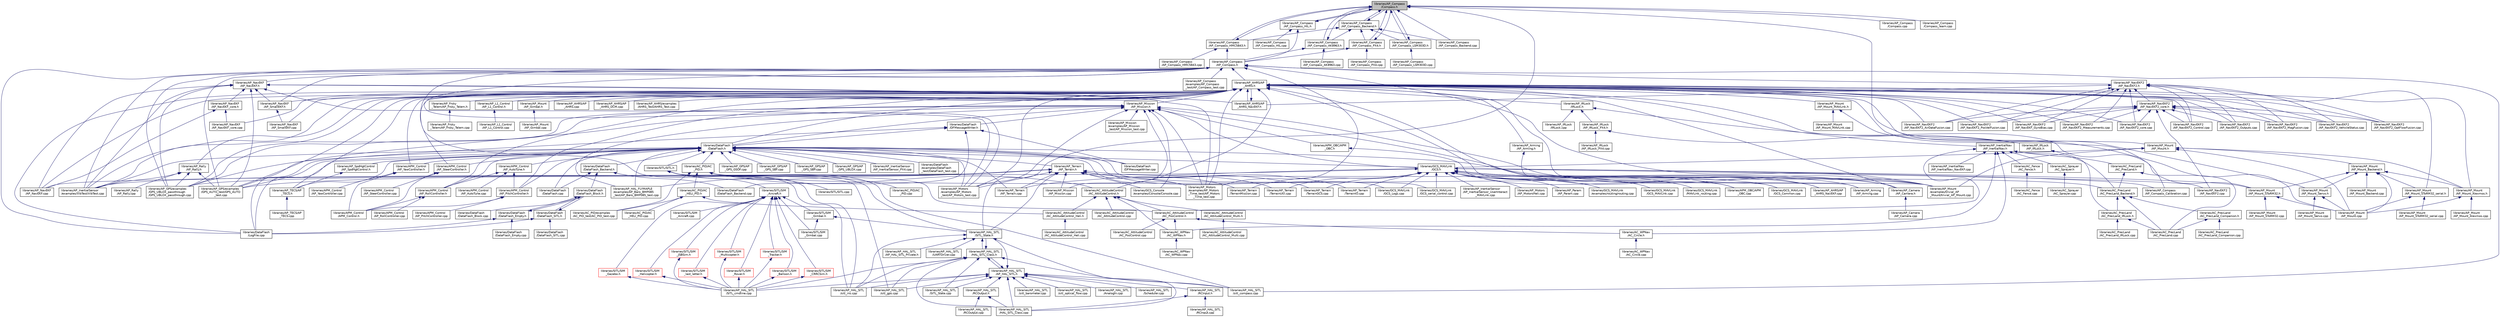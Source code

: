 digraph "libraries/AP_Compass/Compass.h"
{
 // INTERACTIVE_SVG=YES
  edge [fontname="Helvetica",fontsize="10",labelfontname="Helvetica",labelfontsize="10"];
  node [fontname="Helvetica",fontsize="10",shape=record];
  Node1 [label="libraries/AP_Compass\l/Compass.h",height=0.2,width=0.4,color="black", fillcolor="grey75", style="filled", fontcolor="black"];
  Node1 -> Node2 [dir="back",color="midnightblue",fontsize="10",style="solid",fontname="Helvetica"];
  Node2 [label="libraries/AP_Compass\l/AP_Compass_HMC5843.h",height=0.2,width=0.4,color="black", fillcolor="white", style="filled",URL="$AP__Compass__HMC5843_8h.html"];
  Node2 -> Node3 [dir="back",color="midnightblue",fontsize="10",style="solid",fontname="Helvetica"];
  Node3 [label="libraries/AP_Compass\l/AP_Compass.h",height=0.2,width=0.4,color="black", fillcolor="white", style="filled",URL="$AP__Compass_8h.html",tooltip="Catch-all header that defines all supported compass classes. "];
  Node3 -> Node4 [dir="back",color="midnightblue",fontsize="10",style="solid",fontname="Helvetica"];
  Node4 [label="libraries/AP_AHRS/AP\l_AHRS.h",height=0.2,width=0.4,color="black", fillcolor="white", style="filled",URL="$AP__AHRS_8h.html"];
  Node4 -> Node5 [dir="back",color="midnightblue",fontsize="10",style="solid",fontname="Helvetica"];
  Node5 [label="libraries/AC_AttitudeControl\l/AC_AttitudeControl.h",height=0.2,width=0.4,color="black", fillcolor="white", style="filled",URL="$AC__AttitudeControl_8h.html",tooltip="ArduCopter attitude control library. "];
  Node5 -> Node6 [dir="back",color="midnightblue",fontsize="10",style="solid",fontname="Helvetica"];
  Node6 [label="libraries/AC_AttitudeControl\l/AC_AttitudeControl.cpp",height=0.2,width=0.4,color="black", fillcolor="white", style="filled",URL="$AC__AttitudeControl_8cpp.html"];
  Node5 -> Node7 [dir="back",color="midnightblue",fontsize="10",style="solid",fontname="Helvetica"];
  Node7 [label="libraries/AC_AttitudeControl\l/AC_AttitudeControl_Heli.h",height=0.2,width=0.4,color="black", fillcolor="white", style="filled",URL="$AC__AttitudeControl__Heli_8h.html",tooltip="ArduCopter attitude control library for traditional helicopters. "];
  Node7 -> Node8 [dir="back",color="midnightblue",fontsize="10",style="solid",fontname="Helvetica"];
  Node8 [label="libraries/AC_AttitudeControl\l/AC_AttitudeControl_Heli.cpp",height=0.2,width=0.4,color="black", fillcolor="white", style="filled",URL="$AC__AttitudeControl__Heli_8cpp.html"];
  Node5 -> Node9 [dir="back",color="midnightblue",fontsize="10",style="solid",fontname="Helvetica"];
  Node9 [label="libraries/AC_AttitudeControl\l/AC_AttitudeControl_Multi.h",height=0.2,width=0.4,color="black", fillcolor="white", style="filled",URL="$AC__AttitudeControl__Multi_8h.html",tooltip="ArduCopter attitude control library. "];
  Node9 -> Node10 [dir="back",color="midnightblue",fontsize="10",style="solid",fontname="Helvetica"];
  Node10 [label="libraries/AC_AttitudeControl\l/AC_AttitudeControl_Multi.cpp",height=0.2,width=0.4,color="black", fillcolor="white", style="filled",URL="$AC__AttitudeControl__Multi_8cpp.html"];
  Node5 -> Node11 [dir="back",color="midnightblue",fontsize="10",style="solid",fontname="Helvetica"];
  Node11 [label="libraries/AC_AttitudeControl\l/AC_PosControl.h",height=0.2,width=0.4,color="black", fillcolor="white", style="filled",URL="$AC__PosControl_8h.html"];
  Node11 -> Node12 [dir="back",color="midnightblue",fontsize="10",style="solid",fontname="Helvetica"];
  Node12 [label="libraries/AC_AttitudeControl\l/AC_PosControl.cpp",height=0.2,width=0.4,color="black", fillcolor="white", style="filled",URL="$AC__PosControl_8cpp.html"];
  Node11 -> Node13 [dir="back",color="midnightblue",fontsize="10",style="solid",fontname="Helvetica"];
  Node13 [label="libraries/AC_WPNav\l/AC_Circle.h",height=0.2,width=0.4,color="black", fillcolor="white", style="filled",URL="$AC__Circle_8h.html"];
  Node13 -> Node14 [dir="back",color="midnightblue",fontsize="10",style="solid",fontname="Helvetica"];
  Node14 [label="libraries/AC_WPNav\l/AC_Circle.cpp",height=0.2,width=0.4,color="black", fillcolor="white", style="filled",URL="$AC__Circle_8cpp.html"];
  Node11 -> Node15 [dir="back",color="midnightblue",fontsize="10",style="solid",fontname="Helvetica"];
  Node15 [label="libraries/AC_WPNav\l/AC_WPNav.h",height=0.2,width=0.4,color="black", fillcolor="white", style="filled",URL="$AC__WPNav_8h.html"];
  Node15 -> Node16 [dir="back",color="midnightblue",fontsize="10",style="solid",fontname="Helvetica"];
  Node16 [label="libraries/AC_WPNav\l/AC_WPNav.cpp",height=0.2,width=0.4,color="black", fillcolor="white", style="filled",URL="$AC__WPNav_8cpp.html"];
  Node5 -> Node15 [dir="back",color="midnightblue",fontsize="10",style="solid",fontname="Helvetica"];
  Node4 -> Node17 [dir="back",color="midnightblue",fontsize="10",style="solid",fontname="Helvetica"];
  Node17 [label="libraries/AP_AHRS/AP\l_AHRS.cpp",height=0.2,width=0.4,color="black", fillcolor="white", style="filled",URL="$AP__AHRS_8cpp.html"];
  Node4 -> Node18 [dir="back",color="midnightblue",fontsize="10",style="solid",fontname="Helvetica"];
  Node18 [label="libraries/AP_AHRS/AP\l_AHRS_NavEKF.h",height=0.2,width=0.4,color="black", fillcolor="white", style="filled",URL="$AP__AHRS__NavEKF_8h.html"];
  Node18 -> Node4 [dir="back",color="midnightblue",fontsize="10",style="solid",fontname="Helvetica"];
  Node4 -> Node19 [dir="back",color="midnightblue",fontsize="10",style="solid",fontname="Helvetica"];
  Node19 [label="libraries/AP_AHRS/AP\l_AHRS_DCM.cpp",height=0.2,width=0.4,color="black", fillcolor="white", style="filled",URL="$AP__AHRS__DCM_8cpp.html"];
  Node4 -> Node20 [dir="back",color="midnightblue",fontsize="10",style="solid",fontname="Helvetica"];
  Node20 [label="libraries/AP_AHRS/AP\l_AHRS_NavEKF.cpp",height=0.2,width=0.4,color="black", fillcolor="white", style="filled",URL="$AP__AHRS__NavEKF_8cpp.html"];
  Node4 -> Node21 [dir="back",color="midnightblue",fontsize="10",style="solid",fontname="Helvetica"];
  Node21 [label="libraries/AP_AHRS/examples\l/AHRS_Test/AHRS_Test.cpp",height=0.2,width=0.4,color="black", fillcolor="white", style="filled",URL="$AHRS__Test_8cpp.html"];
  Node4 -> Node22 [dir="back",color="midnightblue",fontsize="10",style="solid",fontname="Helvetica"];
  Node22 [label="libraries/AP_Arming\l/AP_Arming.h",height=0.2,width=0.4,color="black", fillcolor="white", style="filled",URL="$AP__Arming_8h.html"];
  Node22 -> Node23 [dir="back",color="midnightblue",fontsize="10",style="solid",fontname="Helvetica"];
  Node23 [label="libraries/AP_Arming\l/AP_Arming.cpp",height=0.2,width=0.4,color="black", fillcolor="white", style="filled",URL="$AP__Arming_8cpp.html"];
  Node4 -> Node24 [dir="back",color="midnightblue",fontsize="10",style="solid",fontname="Helvetica"];
  Node24 [label="libraries/AP_Camera\l/AP_Camera.h",height=0.2,width=0.4,color="black", fillcolor="white", style="filled",URL="$AP__Camera_8h.html",tooltip="Photo or video camera manager, with EEPROM-backed storage of constants. "];
  Node24 -> Node25 [dir="back",color="midnightblue",fontsize="10",style="solid",fontname="Helvetica"];
  Node25 [label="libraries/AP_Camera\l/AP_Camera.cpp",height=0.2,width=0.4,color="black", fillcolor="white", style="filled",URL="$AP__Camera_8cpp.html"];
  Node4 -> Node26 [dir="back",color="midnightblue",fontsize="10",style="solid",fontname="Helvetica"];
  Node26 [label="libraries/AP_Frsky\l_Telem/AP_Frsky_Telem.h",height=0.2,width=0.4,color="black", fillcolor="white", style="filled",URL="$AP__Frsky__Telem_8h.html"];
  Node26 -> Node27 [dir="back",color="midnightblue",fontsize="10",style="solid",fontname="Helvetica"];
  Node27 [label="libraries/AP_Frsky\l_Telem/AP_Frsky_Telem.cpp",height=0.2,width=0.4,color="black", fillcolor="white", style="filled",URL="$AP__Frsky__Telem_8cpp.html"];
  Node4 -> Node28 [dir="back",color="midnightblue",fontsize="10",style="solid",fontname="Helvetica"];
  Node28 [label="libraries/AP_GPS/examples\l/GPS_AUTO_test/GPS_AUTO\l_test.cpp",height=0.2,width=0.4,color="black", fillcolor="white", style="filled",URL="$GPS__AUTO__test_8cpp.html"];
  Node4 -> Node29 [dir="back",color="midnightblue",fontsize="10",style="solid",fontname="Helvetica"];
  Node29 [label="libraries/AP_GPS/examples\l/GPS_UBLOX_passthrough\l/GPS_UBLOX_passthrough.cpp",height=0.2,width=0.4,color="black", fillcolor="white", style="filled",URL="$GPS__UBLOX__passthrough_8cpp.html"];
  Node4 -> Node30 [dir="back",color="midnightblue",fontsize="10",style="solid",fontname="Helvetica"];
  Node30 [label="libraries/AP_InertialNav\l/AP_InertialNav.h",height=0.2,width=0.4,color="black", fillcolor="white", style="filled",URL="$AP__InertialNav_8h.html"];
  Node30 -> Node11 [dir="back",color="midnightblue",fontsize="10",style="solid",fontname="Helvetica"];
  Node30 -> Node31 [dir="back",color="midnightblue",fontsize="10",style="solid",fontname="Helvetica"];
  Node31 [label="libraries/AC_Fence\l/AC_Fence.h",height=0.2,width=0.4,color="black", fillcolor="white", style="filled",URL="$AC__Fence_8h.html"];
  Node31 -> Node32 [dir="back",color="midnightblue",fontsize="10",style="solid",fontname="Helvetica"];
  Node32 [label="libraries/AC_Fence\l/AC_Fence.cpp",height=0.2,width=0.4,color="black", fillcolor="white", style="filled",URL="$AC__Fence_8cpp.html"];
  Node30 -> Node33 [dir="back",color="midnightblue",fontsize="10",style="solid",fontname="Helvetica"];
  Node33 [label="libraries/AC_PrecLand\l/AC_PrecLand.h",height=0.2,width=0.4,color="black", fillcolor="white", style="filled",URL="$AC__PrecLand_8h.html"];
  Node33 -> Node34 [dir="back",color="midnightblue",fontsize="10",style="solid",fontname="Helvetica"];
  Node34 [label="libraries/AC_PrecLand\l/AC_PrecLand.cpp",height=0.2,width=0.4,color="black", fillcolor="white", style="filled",URL="$AC__PrecLand_8cpp.html"];
  Node33 -> Node35 [dir="back",color="midnightblue",fontsize="10",style="solid",fontname="Helvetica"];
  Node35 [label="libraries/AC_PrecLand\l/AC_PrecLand_Backend.h",height=0.2,width=0.4,color="black", fillcolor="white", style="filled",URL="$AC__PrecLand__Backend_8h.html"];
  Node35 -> Node34 [dir="back",color="midnightblue",fontsize="10",style="solid",fontname="Helvetica"];
  Node35 -> Node36 [dir="back",color="midnightblue",fontsize="10",style="solid",fontname="Helvetica"];
  Node36 [label="libraries/AC_PrecLand\l/AC_PrecLand_Companion.h",height=0.2,width=0.4,color="black", fillcolor="white", style="filled",URL="$AC__PrecLand__Companion_8h.html"];
  Node36 -> Node34 [dir="back",color="midnightblue",fontsize="10",style="solid",fontname="Helvetica"];
  Node36 -> Node37 [dir="back",color="midnightblue",fontsize="10",style="solid",fontname="Helvetica"];
  Node37 [label="libraries/AC_PrecLand\l/AC_PrecLand_Companion.cpp",height=0.2,width=0.4,color="black", fillcolor="white", style="filled",URL="$AC__PrecLand__Companion_8cpp.html"];
  Node35 -> Node38 [dir="back",color="midnightblue",fontsize="10",style="solid",fontname="Helvetica"];
  Node38 [label="libraries/AC_PrecLand\l/AC_PrecLand_IRLock.h",height=0.2,width=0.4,color="black", fillcolor="white", style="filled",URL="$AC__PrecLand__IRLock_8h.html"];
  Node38 -> Node34 [dir="back",color="midnightblue",fontsize="10",style="solid",fontname="Helvetica"];
  Node38 -> Node39 [dir="back",color="midnightblue",fontsize="10",style="solid",fontname="Helvetica"];
  Node39 [label="libraries/AC_PrecLand\l/AC_PrecLand_IRLock.cpp",height=0.2,width=0.4,color="black", fillcolor="white", style="filled",URL="$AC__PrecLand__IRLock_8cpp.html"];
  Node30 -> Node35 [dir="back",color="midnightblue",fontsize="10",style="solid",fontname="Helvetica"];
  Node30 -> Node40 [dir="back",color="midnightblue",fontsize="10",style="solid",fontname="Helvetica"];
  Node40 [label="libraries/AC_Sprayer\l/AC_Sprayer.h",height=0.2,width=0.4,color="black", fillcolor="white", style="filled",URL="$AC__Sprayer_8h.html",tooltip="Crop sprayer library. "];
  Node40 -> Node41 [dir="back",color="midnightblue",fontsize="10",style="solid",fontname="Helvetica"];
  Node41 [label="libraries/AC_Sprayer\l/AC_Sprayer.cpp",height=0.2,width=0.4,color="black", fillcolor="white", style="filled",URL="$AC__Sprayer_8cpp.html"];
  Node30 -> Node13 [dir="back",color="midnightblue",fontsize="10",style="solid",fontname="Helvetica"];
  Node30 -> Node15 [dir="back",color="midnightblue",fontsize="10",style="solid",fontname="Helvetica"];
  Node30 -> Node42 [dir="back",color="midnightblue",fontsize="10",style="solid",fontname="Helvetica"];
  Node42 [label="libraries/AP_InertialNav\l/AP_InertialNav_NavEKF.cpp",height=0.2,width=0.4,color="black", fillcolor="white", style="filled",URL="$AP__InertialNav__NavEKF_8cpp.html"];
  Node4 -> Node43 [dir="back",color="midnightblue",fontsize="10",style="solid",fontname="Helvetica"];
  Node43 [label="libraries/AP_InertialSensor\l/examples/VibTest/VibTest.cpp",height=0.2,width=0.4,color="black", fillcolor="white", style="filled",URL="$VibTest_8cpp.html"];
  Node4 -> Node44 [dir="back",color="midnightblue",fontsize="10",style="solid",fontname="Helvetica"];
  Node44 [label="libraries/AP_IRLock\l/IRLock.h",height=0.2,width=0.4,color="black", fillcolor="white", style="filled",URL="$IRLock_8h.html"];
  Node44 -> Node45 [dir="back",color="midnightblue",fontsize="10",style="solid",fontname="Helvetica"];
  Node45 [label="libraries/AP_IRLock\l/AP_IRLock.h",height=0.2,width=0.4,color="black", fillcolor="white", style="filled",URL="$AP__IRLock_8h.html"];
  Node45 -> Node38 [dir="back",color="midnightblue",fontsize="10",style="solid",fontname="Helvetica"];
  Node44 -> Node46 [dir="back",color="midnightblue",fontsize="10",style="solid",fontname="Helvetica"];
  Node46 [label="libraries/AP_IRLock\l/AP_IRLock_PX4.h",height=0.2,width=0.4,color="black", fillcolor="white", style="filled",URL="$AP__IRLock__PX4_8h.html"];
  Node46 -> Node45 [dir="back",color="midnightblue",fontsize="10",style="solid",fontname="Helvetica"];
  Node46 -> Node47 [dir="back",color="midnightblue",fontsize="10",style="solid",fontname="Helvetica"];
  Node47 [label="libraries/AP_IRLock\l/AP_IRLock_PX4.cpp",height=0.2,width=0.4,color="black", fillcolor="white", style="filled",URL="$AP__IRLock__PX4_8cpp.html"];
  Node44 -> Node48 [dir="back",color="midnightblue",fontsize="10",style="solid",fontname="Helvetica"];
  Node48 [label="libraries/AP_IRLock\l/IRLock.cpp",height=0.2,width=0.4,color="black", fillcolor="white", style="filled",URL="$IRLock_8cpp.html"];
  Node4 -> Node49 [dir="back",color="midnightblue",fontsize="10",style="solid",fontname="Helvetica"];
  Node49 [label="libraries/AP_L1_Control\l/AP_L1_Control.h",height=0.2,width=0.4,color="black", fillcolor="white", style="filled",URL="$AP__L1__Control_8h.html",tooltip="L1 Control algorithm. This is a instance of an AP_Navigation class. "];
  Node49 -> Node50 [dir="back",color="midnightblue",fontsize="10",style="solid",fontname="Helvetica"];
  Node50 [label="libraries/AP_L1_Control\l/AP_L1_Control.cpp",height=0.2,width=0.4,color="black", fillcolor="white", style="filled",URL="$AP__L1__Control_8cpp.html"];
  Node4 -> Node51 [dir="back",color="midnightblue",fontsize="10",style="solid",fontname="Helvetica"];
  Node51 [label="libraries/AP_Mission\l/AP_Mission.h",height=0.2,width=0.4,color="black", fillcolor="white", style="filled",URL="$AP__Mission_8h.html",tooltip="Handles the MAVLINK command mission stack. Reads and writes mission to storage. "];
  Node51 -> Node24 [dir="back",color="midnightblue",fontsize="10",style="solid",fontname="Helvetica"];
  Node51 -> Node28 [dir="back",color="midnightblue",fontsize="10",style="solid",fontname="Helvetica"];
  Node51 -> Node29 [dir="back",color="midnightblue",fontsize="10",style="solid",fontname="Helvetica"];
  Node51 -> Node52 [dir="back",color="midnightblue",fontsize="10",style="solid",fontname="Helvetica"];
  Node52 [label="libraries/AP_HAL_FLYMAPLE\l/examples/AP_Baro_BMP085\l_test/AP_Baro_BMP085_test.cpp",height=0.2,width=0.4,color="black", fillcolor="white", style="filled",URL="$AP__Baro__BMP085__test_8cpp.html"];
  Node51 -> Node43 [dir="back",color="midnightblue",fontsize="10",style="solid",fontname="Helvetica"];
  Node51 -> Node53 [dir="back",color="midnightblue",fontsize="10",style="solid",fontname="Helvetica"];
  Node53 [label="libraries/AP_Mission\l/AP_Mission.cpp",height=0.2,width=0.4,color="black", fillcolor="white", style="filled",URL="$AP__Mission_8cpp.html",tooltip="Handles the MAVLINK command mission stack. Reads and writes mission to storage. "];
  Node51 -> Node54 [dir="back",color="midnightblue",fontsize="10",style="solid",fontname="Helvetica"];
  Node54 [label="libraries/AP_Mission\l/examples/AP_Mission\l_test/AP_Mission_test.cpp",height=0.2,width=0.4,color="black", fillcolor="white", style="filled",URL="$AP__Mission__test_8cpp.html"];
  Node51 -> Node55 [dir="back",color="midnightblue",fontsize="10",style="solid",fontname="Helvetica"];
  Node55 [label="libraries/AP_Motors\l/examples/AP_Motors\l_test/AP_Motors_test.cpp",height=0.2,width=0.4,color="black", fillcolor="white", style="filled",URL="$AP__Motors__test_8cpp.html"];
  Node51 -> Node56 [dir="back",color="midnightblue",fontsize="10",style="solid",fontname="Helvetica"];
  Node56 [label="libraries/AP_Motors\l/examples/AP_Motors\l_Time_test/AP_Motors\l_Time_test.cpp",height=0.2,width=0.4,color="black", fillcolor="white", style="filled",URL="$AP__Motors__Time__test_8cpp.html"];
  Node51 -> Node57 [dir="back",color="midnightblue",fontsize="10",style="solid",fontname="Helvetica"];
  Node57 [label="libraries/AP_Mount\l/examples/trivial_AP\l_Mount/trivial_AP_Mount.cpp",height=0.2,width=0.4,color="black", fillcolor="white", style="filled",URL="$trivial__AP__Mount_8cpp.html"];
  Node51 -> Node58 [dir="back",color="midnightblue",fontsize="10",style="solid",fontname="Helvetica"];
  Node58 [label="libraries/APM_OBC/APM\l_OBC.h",height=0.2,width=0.4,color="black", fillcolor="white", style="filled",URL="$APM__OBC_8h.html"];
  Node58 -> Node59 [dir="back",color="midnightblue",fontsize="10",style="solid",fontname="Helvetica"];
  Node59 [label="libraries/APM_OBC/APM\l_OBC.cpp",height=0.2,width=0.4,color="black", fillcolor="white", style="filled",URL="$APM__OBC_8cpp.html"];
  Node51 -> Node60 [dir="back",color="midnightblue",fontsize="10",style="solid",fontname="Helvetica"];
  Node60 [label="libraries/DataFlash\l/DataFlash.h",height=0.2,width=0.4,color="black", fillcolor="white", style="filled",URL="$DataFlash_8h.html"];
  Node60 -> Node61 [dir="back",color="midnightblue",fontsize="10",style="solid",fontname="Helvetica"];
  Node61 [label="libraries/AC_PID/AC\l_PID.h",height=0.2,width=0.4,color="black", fillcolor="white", style="filled",URL="$AC__PID_8h.html",tooltip="Generic PID algorithm, with EEPROM-backed storage of constants. "];
  Node61 -> Node5 [dir="back",color="midnightblue",fontsize="10",style="solid",fontname="Helvetica"];
  Node61 -> Node11 [dir="back",color="midnightblue",fontsize="10",style="solid",fontname="Helvetica"];
  Node61 -> Node62 [dir="back",color="midnightblue",fontsize="10",style="solid",fontname="Helvetica"];
  Node62 [label="libraries/AC_PID/AC\l_HELI_PID.h",height=0.2,width=0.4,color="black", fillcolor="white", style="filled",URL="$AC__HELI__PID_8h.html",tooltip="Helicopter Specific Rate PID algorithm, with EEPROM-backed storage of constants. "];
  Node62 -> Node7 [dir="back",color="midnightblue",fontsize="10",style="solid",fontname="Helvetica"];
  Node62 -> Node63 [dir="back",color="midnightblue",fontsize="10",style="solid",fontname="Helvetica"];
  Node63 [label="libraries/AC_PID/AC\l_HELI_PID.cpp",height=0.2,width=0.4,color="black", fillcolor="white", style="filled",URL="$AC__HELI__PID_8cpp.html",tooltip="Generic PID algorithm. "];
  Node62 -> Node64 [dir="back",color="midnightblue",fontsize="10",style="solid",fontname="Helvetica"];
  Node64 [label="libraries/AC_PID/examples\l/AC_PID_test/AC_PID_test.cpp",height=0.2,width=0.4,color="black", fillcolor="white", style="filled",URL="$AC__PID__test_8cpp.html"];
  Node61 -> Node65 [dir="back",color="midnightblue",fontsize="10",style="solid",fontname="Helvetica"];
  Node65 [label="libraries/AC_PID/AC\l_PID.cpp",height=0.2,width=0.4,color="black", fillcolor="white", style="filled",URL="$AC__PID_8cpp.html",tooltip="Generic PID algorithm. "];
  Node61 -> Node64 [dir="back",color="midnightblue",fontsize="10",style="solid",fontname="Helvetica"];
  Node61 -> Node35 [dir="back",color="midnightblue",fontsize="10",style="solid",fontname="Helvetica"];
  Node60 -> Node66 [dir="back",color="midnightblue",fontsize="10",style="solid",fontname="Helvetica"];
  Node66 [label="libraries/AP_GPS/AP\l_GPS_GSOF.cpp",height=0.2,width=0.4,color="black", fillcolor="white", style="filled",URL="$AP__GPS__GSOF_8cpp.html"];
  Node60 -> Node67 [dir="back",color="midnightblue",fontsize="10",style="solid",fontname="Helvetica"];
  Node67 [label="libraries/AP_GPS/AP\l_GPS_SBF.cpp",height=0.2,width=0.4,color="black", fillcolor="white", style="filled",URL="$AP__GPS__SBF_8cpp.html"];
  Node60 -> Node68 [dir="back",color="midnightblue",fontsize="10",style="solid",fontname="Helvetica"];
  Node68 [label="libraries/AP_GPS/AP\l_GPS_SBP.cpp",height=0.2,width=0.4,color="black", fillcolor="white", style="filled",URL="$AP__GPS__SBP_8cpp.html"];
  Node60 -> Node69 [dir="back",color="midnightblue",fontsize="10",style="solid",fontname="Helvetica"];
  Node69 [label="libraries/AP_GPS/AP\l_GPS_UBLOX.cpp",height=0.2,width=0.4,color="black", fillcolor="white", style="filled",URL="$AP__GPS__UBLOX_8cpp.html"];
  Node60 -> Node28 [dir="back",color="midnightblue",fontsize="10",style="solid",fontname="Helvetica"];
  Node60 -> Node29 [dir="back",color="midnightblue",fontsize="10",style="solid",fontname="Helvetica"];
  Node60 -> Node52 [dir="back",color="midnightblue",fontsize="10",style="solid",fontname="Helvetica"];
  Node60 -> Node70 [dir="back",color="midnightblue",fontsize="10",style="solid",fontname="Helvetica"];
  Node70 [label="libraries/AP_InertialSensor\l/AP_InertialSensor_PX4.cpp",height=0.2,width=0.4,color="black", fillcolor="white", style="filled",URL="$AP__InertialSensor__PX4_8cpp.html"];
  Node60 -> Node43 [dir="back",color="midnightblue",fontsize="10",style="solid",fontname="Helvetica"];
  Node60 -> Node55 [dir="back",color="midnightblue",fontsize="10",style="solid",fontname="Helvetica"];
  Node60 -> Node56 [dir="back",color="midnightblue",fontsize="10",style="solid",fontname="Helvetica"];
  Node60 -> Node57 [dir="back",color="midnightblue",fontsize="10",style="solid",fontname="Helvetica"];
  Node60 -> Node71 [dir="back",color="midnightblue",fontsize="10",style="solid",fontname="Helvetica"];
  Node71 [label="libraries/AP_SpdHgtControl\l/AP_SpdHgtControl.h",height=0.2,width=0.4,color="black", fillcolor="white", style="filled",URL="$AP__SpdHgtControl_8h.html",tooltip="generic speed & height controller interface "];
  Node71 -> Node72 [dir="back",color="midnightblue",fontsize="10",style="solid",fontname="Helvetica"];
  Node72 [label="libraries/AP_TECS/AP\l_TECS.h",height=0.2,width=0.4,color="black", fillcolor="white", style="filled",URL="$AP__TECS_8h.html",tooltip="Combined Total Energy Speed & Height Control. This is a instance of an AP_SpdHgtControl class..."];
  Node72 -> Node73 [dir="back",color="midnightblue",fontsize="10",style="solid",fontname="Helvetica"];
  Node73 [label="libraries/AP_TECS/AP\l_TECS.cpp",height=0.2,width=0.4,color="black", fillcolor="white", style="filled",URL="$AP__TECS_8cpp.html"];
  Node60 -> Node72 [dir="back",color="midnightblue",fontsize="10",style="solid",fontname="Helvetica"];
  Node60 -> Node74 [dir="back",color="midnightblue",fontsize="10",style="solid",fontname="Helvetica"];
  Node74 [label="libraries/AP_Terrain\l/AP_Terrain.cpp",height=0.2,width=0.4,color="black", fillcolor="white", style="filled",URL="$AP__Terrain_8cpp.html"];
  Node60 -> Node75 [dir="back",color="midnightblue",fontsize="10",style="solid",fontname="Helvetica"];
  Node75 [label="libraries/AP_Terrain\l/AP_Terrain.h",height=0.2,width=0.4,color="black", fillcolor="white", style="filled",URL="$AP__Terrain_8h.html"];
  Node75 -> Node28 [dir="back",color="midnightblue",fontsize="10",style="solid",fontname="Helvetica"];
  Node75 -> Node29 [dir="back",color="midnightblue",fontsize="10",style="solid",fontname="Helvetica"];
  Node75 -> Node52 [dir="back",color="midnightblue",fontsize="10",style="solid",fontname="Helvetica"];
  Node75 -> Node76 [dir="back",color="midnightblue",fontsize="10",style="solid",fontname="Helvetica"];
  Node76 [label="libraries/AP_HAL_SITL\l/SITL_State.h",height=0.2,width=0.4,color="black", fillcolor="white", style="filled",URL="$SITL__State_8h.html"];
  Node76 -> Node77 [dir="back",color="midnightblue",fontsize="10",style="solid",fontname="Helvetica"];
  Node77 [label="libraries/AP_HAL_SITL\l/HAL_SITL_Class.h",height=0.2,width=0.4,color="black", fillcolor="white", style="filled",URL="$HAL__SITL__Class_8h.html"];
  Node77 -> Node78 [dir="back",color="midnightblue",fontsize="10",style="solid",fontname="Helvetica"];
  Node78 [label="libraries/AP_HAL_SITL\l/AP_HAL_SITL.h",height=0.2,width=0.4,color="black", fillcolor="white", style="filled",URL="$AP__HAL__SITL_8h.html"];
  Node78 -> Node79 [dir="back",color="midnightblue",fontsize="10",style="solid",fontname="Helvetica"];
  Node79 [label="libraries/AP_HAL_SITL\l/AnalogIn.cpp",height=0.2,width=0.4,color="black", fillcolor="white", style="filled",URL="$SITL_2AnalogIn_8cpp.html"];
  Node78 -> Node77 [dir="back",color="midnightblue",fontsize="10",style="solid",fontname="Helvetica"];
  Node78 -> Node76 [dir="back",color="midnightblue",fontsize="10",style="solid",fontname="Helvetica"];
  Node78 -> Node80 [dir="back",color="midnightblue",fontsize="10",style="solid",fontname="Helvetica"];
  Node80 [label="libraries/AP_HAL_SITL\l/HAL_SITL_Class.cpp",height=0.2,width=0.4,color="black", fillcolor="white", style="filled",URL="$HAL__SITL__Class_8cpp.html"];
  Node78 -> Node81 [dir="back",color="midnightblue",fontsize="10",style="solid",fontname="Helvetica"];
  Node81 [label="libraries/AP_HAL_SITL\l/RCInput.h",height=0.2,width=0.4,color="black", fillcolor="white", style="filled",URL="$SITL_2RCInput_8h.html"];
  Node81 -> Node80 [dir="back",color="midnightblue",fontsize="10",style="solid",fontname="Helvetica"];
  Node81 -> Node82 [dir="back",color="midnightblue",fontsize="10",style="solid",fontname="Helvetica"];
  Node82 [label="libraries/AP_HAL_SITL\l/RCInput.cpp",height=0.2,width=0.4,color="black", fillcolor="white", style="filled",URL="$SITL_2RCInput_8cpp.html"];
  Node78 -> Node83 [dir="back",color="midnightblue",fontsize="10",style="solid",fontname="Helvetica"];
  Node83 [label="libraries/AP_HAL_SITL\l/RCOutput.h",height=0.2,width=0.4,color="black", fillcolor="white", style="filled",URL="$SITL_2RCOutput_8h.html"];
  Node83 -> Node80 [dir="back",color="midnightblue",fontsize="10",style="solid",fontname="Helvetica"];
  Node83 -> Node84 [dir="back",color="midnightblue",fontsize="10",style="solid",fontname="Helvetica"];
  Node84 [label="libraries/AP_HAL_SITL\l/RCOutput.cpp",height=0.2,width=0.4,color="black", fillcolor="white", style="filled",URL="$SITL_2RCOutput_8cpp.html"];
  Node78 -> Node85 [dir="back",color="midnightblue",fontsize="10",style="solid",fontname="Helvetica"];
  Node85 [label="libraries/AP_HAL_SITL\l/Scheduler.cpp",height=0.2,width=0.4,color="black", fillcolor="white", style="filled",URL="$AP__HAL__SITL_2Scheduler_8cpp.html"];
  Node78 -> Node86 [dir="back",color="midnightblue",fontsize="10",style="solid",fontname="Helvetica"];
  Node86 [label="libraries/AP_HAL_SITL\l/sitl_barometer.cpp",height=0.2,width=0.4,color="black", fillcolor="white", style="filled",URL="$sitl__barometer_8cpp.html"];
  Node78 -> Node87 [dir="back",color="midnightblue",fontsize="10",style="solid",fontname="Helvetica"];
  Node87 [label="libraries/AP_HAL_SITL\l/SITL_cmdline.cpp",height=0.2,width=0.4,color="black", fillcolor="white", style="filled",URL="$SITL__cmdline_8cpp.html"];
  Node78 -> Node88 [dir="back",color="midnightblue",fontsize="10",style="solid",fontname="Helvetica"];
  Node88 [label="libraries/AP_HAL_SITL\l/sitl_compass.cpp",height=0.2,width=0.4,color="black", fillcolor="white", style="filled",URL="$sitl__compass_8cpp.html"];
  Node78 -> Node89 [dir="back",color="midnightblue",fontsize="10",style="solid",fontname="Helvetica"];
  Node89 [label="libraries/AP_HAL_SITL\l/sitl_gps.cpp",height=0.2,width=0.4,color="black", fillcolor="white", style="filled",URL="$sitl__gps_8cpp.html"];
  Node78 -> Node90 [dir="back",color="midnightblue",fontsize="10",style="solid",fontname="Helvetica"];
  Node90 [label="libraries/AP_HAL_SITL\l/sitl_ins.cpp",height=0.2,width=0.4,color="black", fillcolor="white", style="filled",URL="$sitl__ins_8cpp.html"];
  Node78 -> Node91 [dir="back",color="midnightblue",fontsize="10",style="solid",fontname="Helvetica"];
  Node91 [label="libraries/AP_HAL_SITL\l/sitl_optical_flow.cpp",height=0.2,width=0.4,color="black", fillcolor="white", style="filled",URL="$sitl__optical__flow_8cpp.html"];
  Node78 -> Node92 [dir="back",color="midnightblue",fontsize="10",style="solid",fontname="Helvetica"];
  Node92 [label="libraries/AP_HAL_SITL\l/SITL_State.cpp",height=0.2,width=0.4,color="black", fillcolor="white", style="filled",URL="$SITL__State_8cpp.html"];
  Node77 -> Node76 [dir="back",color="midnightblue",fontsize="10",style="solid",fontname="Helvetica"];
  Node77 -> Node80 [dir="back",color="midnightblue",fontsize="10",style="solid",fontname="Helvetica"];
  Node77 -> Node87 [dir="back",color="midnightblue",fontsize="10",style="solid",fontname="Helvetica"];
  Node77 -> Node88 [dir="back",color="midnightblue",fontsize="10",style="solid",fontname="Helvetica"];
  Node77 -> Node89 [dir="back",color="midnightblue",fontsize="10",style="solid",fontname="Helvetica"];
  Node77 -> Node90 [dir="back",color="midnightblue",fontsize="10",style="solid",fontname="Helvetica"];
  Node77 -> Node92 [dir="back",color="midnightblue",fontsize="10",style="solid",fontname="Helvetica"];
  Node76 -> Node93 [dir="back",color="midnightblue",fontsize="10",style="solid",fontname="Helvetica"];
  Node93 [label="libraries/AP_HAL_SITL\l/AP_HAL_SITL_Private.h",height=0.2,width=0.4,color="black", fillcolor="white", style="filled",URL="$AP__HAL__SITL__Private_8h.html"];
  Node76 -> Node80 [dir="back",color="midnightblue",fontsize="10",style="solid",fontname="Helvetica"];
  Node76 -> Node90 [dir="back",color="midnightblue",fontsize="10",style="solid",fontname="Helvetica"];
  Node76 -> Node94 [dir="back",color="midnightblue",fontsize="10",style="solid",fontname="Helvetica"];
  Node94 [label="libraries/AP_HAL_SITL\l/UARTDriver.cpp",height=0.2,width=0.4,color="black", fillcolor="white", style="filled",URL="$SITL_2UARTDriver_8cpp.html"];
  Node75 -> Node43 [dir="back",color="midnightblue",fontsize="10",style="solid",fontname="Helvetica"];
  Node75 -> Node53 [dir="back",color="midnightblue",fontsize="10",style="solid",fontname="Helvetica"];
  Node75 -> Node55 [dir="back",color="midnightblue",fontsize="10",style="solid",fontname="Helvetica"];
  Node75 -> Node56 [dir="back",color="midnightblue",fontsize="10",style="solid",fontname="Helvetica"];
  Node75 -> Node57 [dir="back",color="midnightblue",fontsize="10",style="solid",fontname="Helvetica"];
  Node75 -> Node74 [dir="back",color="midnightblue",fontsize="10",style="solid",fontname="Helvetica"];
  Node75 -> Node95 [dir="back",color="midnightblue",fontsize="10",style="solid",fontname="Helvetica"];
  Node95 [label="libraries/AP_Terrain\l/TerrainGCS.cpp",height=0.2,width=0.4,color="black", fillcolor="white", style="filled",URL="$TerrainGCS_8cpp.html"];
  Node75 -> Node96 [dir="back",color="midnightblue",fontsize="10",style="solid",fontname="Helvetica"];
  Node96 [label="libraries/AP_Terrain\l/TerrainIO.cpp",height=0.2,width=0.4,color="black", fillcolor="white", style="filled",URL="$TerrainIO_8cpp.html"];
  Node75 -> Node97 [dir="back",color="midnightblue",fontsize="10",style="solid",fontname="Helvetica"];
  Node97 [label="libraries/AP_Terrain\l/TerrainMission.cpp",height=0.2,width=0.4,color="black", fillcolor="white", style="filled",URL="$TerrainMission_8cpp.html"];
  Node75 -> Node98 [dir="back",color="midnightblue",fontsize="10",style="solid",fontname="Helvetica"];
  Node98 [label="libraries/AP_Terrain\l/TerrainUtil.cpp",height=0.2,width=0.4,color="black", fillcolor="white", style="filled",URL="$TerrainUtil_8cpp.html"];
  Node75 -> Node99 [dir="back",color="midnightblue",fontsize="10",style="solid",fontname="Helvetica"];
  Node99 [label="libraries/GCS_Console\l/examples/Console/Console.cpp",height=0.2,width=0.4,color="black", fillcolor="white", style="filled",URL="$GCS__Console_2examples_2Console_2Console_8cpp.html"];
  Node60 -> Node100 [dir="back",color="midnightblue",fontsize="10",style="solid",fontname="Helvetica"];
  Node100 [label="libraries/APM_Control\l/AP_AutoTune.h",height=0.2,width=0.4,color="black", fillcolor="white", style="filled",URL="$AP__AutoTune_8h.html"];
  Node100 -> Node101 [dir="back",color="midnightblue",fontsize="10",style="solid",fontname="Helvetica"];
  Node101 [label="libraries/APM_Control\l/AP_AutoTune.cpp",height=0.2,width=0.4,color="black", fillcolor="white", style="filled",URL="$AP__AutoTune_8cpp.html"];
  Node100 -> Node102 [dir="back",color="midnightblue",fontsize="10",style="solid",fontname="Helvetica"];
  Node102 [label="libraries/APM_Control\l/AP_PitchController.h",height=0.2,width=0.4,color="black", fillcolor="white", style="filled",URL="$AP__PitchController_8h.html"];
  Node102 -> Node103 [dir="back",color="midnightblue",fontsize="10",style="solid",fontname="Helvetica"];
  Node103 [label="libraries/APM_Control\l/AP_PitchController.cpp",height=0.2,width=0.4,color="black", fillcolor="white", style="filled",URL="$AP__PitchController_8cpp.html"];
  Node102 -> Node104 [dir="back",color="midnightblue",fontsize="10",style="solid",fontname="Helvetica"];
  Node104 [label="libraries/APM_Control\l/APM_Control.h",height=0.2,width=0.4,color="black", fillcolor="white", style="filled",URL="$APM__Control_8h.html"];
  Node100 -> Node105 [dir="back",color="midnightblue",fontsize="10",style="solid",fontname="Helvetica"];
  Node105 [label="libraries/APM_Control\l/AP_RollController.h",height=0.2,width=0.4,color="black", fillcolor="white", style="filled",URL="$AP__RollController_8h.html"];
  Node105 -> Node106 [dir="back",color="midnightblue",fontsize="10",style="solid",fontname="Helvetica"];
  Node106 [label="libraries/APM_Control\l/AP_RollController.cpp",height=0.2,width=0.4,color="black", fillcolor="white", style="filled",URL="$AP__RollController_8cpp.html"];
  Node105 -> Node104 [dir="back",color="midnightblue",fontsize="10",style="solid",fontname="Helvetica"];
  Node60 -> Node102 [dir="back",color="midnightblue",fontsize="10",style="solid",fontname="Helvetica"];
  Node60 -> Node105 [dir="back",color="midnightblue",fontsize="10",style="solid",fontname="Helvetica"];
  Node60 -> Node107 [dir="back",color="midnightblue",fontsize="10",style="solid",fontname="Helvetica"];
  Node107 [label="libraries/APM_Control\l/AP_SteerController.h",height=0.2,width=0.4,color="black", fillcolor="white", style="filled",URL="$AP__SteerController_8h.html"];
  Node107 -> Node108 [dir="back",color="midnightblue",fontsize="10",style="solid",fontname="Helvetica"];
  Node108 [label="libraries/APM_Control\l/AP_SteerController.cpp",height=0.2,width=0.4,color="black", fillcolor="white", style="filled",URL="$AP__SteerController_8cpp.html"];
  Node107 -> Node104 [dir="back",color="midnightblue",fontsize="10",style="solid",fontname="Helvetica"];
  Node60 -> Node109 [dir="back",color="midnightblue",fontsize="10",style="solid",fontname="Helvetica"];
  Node109 [label="libraries/APM_Control\l/AP_YawController.h",height=0.2,width=0.4,color="black", fillcolor="white", style="filled",URL="$AP__YawController_8h.html"];
  Node109 -> Node110 [dir="back",color="midnightblue",fontsize="10",style="solid",fontname="Helvetica"];
  Node110 [label="libraries/APM_Control\l/AP_YawController.cpp",height=0.2,width=0.4,color="black", fillcolor="white", style="filled",URL="$AP__YawController_8cpp.html"];
  Node109 -> Node104 [dir="back",color="midnightblue",fontsize="10",style="solid",fontname="Helvetica"];
  Node60 -> Node111 [dir="back",color="midnightblue",fontsize="10",style="solid",fontname="Helvetica"];
  Node111 [label="libraries/DataFlash\l/DataFlash.cpp",height=0.2,width=0.4,color="black", fillcolor="white", style="filled",URL="$DataFlash_8cpp.html"];
  Node60 -> Node112 [dir="back",color="midnightblue",fontsize="10",style="solid",fontname="Helvetica"];
  Node112 [label="libraries/DataFlash\l/DataFlash_Backend.h",height=0.2,width=0.4,color="black", fillcolor="white", style="filled",URL="$DataFlash__Backend_8h.html"];
  Node112 -> Node111 [dir="back",color="midnightblue",fontsize="10",style="solid",fontname="Helvetica"];
  Node112 -> Node113 [dir="back",color="midnightblue",fontsize="10",style="solid",fontname="Helvetica"];
  Node113 [label="libraries/DataFlash\l/DataFlash_Backend.cpp",height=0.2,width=0.4,color="black", fillcolor="white", style="filled",URL="$DataFlash__Backend_8cpp.html"];
  Node112 -> Node114 [dir="back",color="midnightblue",fontsize="10",style="solid",fontname="Helvetica"];
  Node114 [label="libraries/DataFlash\l/DataFlash_Block.h",height=0.2,width=0.4,color="black", fillcolor="white", style="filled",URL="$DataFlash__Block_8h.html"];
  Node114 -> Node115 [dir="back",color="midnightblue",fontsize="10",style="solid",fontname="Helvetica"];
  Node115 [label="libraries/DataFlash\l/DataFlash_Block.cpp",height=0.2,width=0.4,color="black", fillcolor="white", style="filled",URL="$DataFlash__Block_8cpp.html"];
  Node114 -> Node116 [dir="back",color="midnightblue",fontsize="10",style="solid",fontname="Helvetica"];
  Node116 [label="libraries/DataFlash\l/DataFlash_SITL.h",height=0.2,width=0.4,color="black", fillcolor="white", style="filled",URL="$DataFlash__SITL_8h.html"];
  Node116 -> Node114 [dir="back",color="midnightblue",fontsize="10",style="solid",fontname="Helvetica"];
  Node116 -> Node117 [dir="back",color="midnightblue",fontsize="10",style="solid",fontname="Helvetica"];
  Node117 [label="libraries/DataFlash\l/DataFlash_SITL.cpp",height=0.2,width=0.4,color="black", fillcolor="white", style="filled",URL="$DataFlash__SITL_8cpp.html"];
  Node116 -> Node118 [dir="back",color="midnightblue",fontsize="10",style="solid",fontname="Helvetica"];
  Node118 [label="libraries/DataFlash\l/LogFile.cpp",height=0.2,width=0.4,color="black", fillcolor="white", style="filled",URL="$LogFile_8cpp.html"];
  Node114 -> Node119 [dir="back",color="midnightblue",fontsize="10",style="solid",fontname="Helvetica"];
  Node119 [label="libraries/DataFlash\l/DataFlash_Empty.h",height=0.2,width=0.4,color="black", fillcolor="white", style="filled",URL="$DataFlash__Empty_8h.html"];
  Node119 -> Node114 [dir="back",color="midnightblue",fontsize="10",style="solid",fontname="Helvetica"];
  Node119 -> Node120 [dir="back",color="midnightblue",fontsize="10",style="solid",fontname="Helvetica"];
  Node120 [label="libraries/DataFlash\l/DataFlash_Empty.cpp",height=0.2,width=0.4,color="black", fillcolor="white", style="filled",URL="$DataFlash__Empty_8cpp.html"];
  Node119 -> Node118 [dir="back",color="midnightblue",fontsize="10",style="solid",fontname="Helvetica"];
  Node60 -> Node121 [dir="back",color="midnightblue",fontsize="10",style="solid",fontname="Helvetica"];
  Node121 [label="libraries/DataFlash\l/DFMessageWriter.cpp",height=0.2,width=0.4,color="black", fillcolor="white", style="filled",URL="$DFMessageWriter_8cpp.html"];
  Node60 -> Node122 [dir="back",color="midnightblue",fontsize="10",style="solid",fontname="Helvetica"];
  Node122 [label="libraries/DataFlash\l/examples/DataFlash\l_test/DataFlash_test.cpp",height=0.2,width=0.4,color="black", fillcolor="white", style="filled",URL="$DataFlash__test_8cpp.html"];
  Node60 -> Node118 [dir="back",color="midnightblue",fontsize="10",style="solid",fontname="Helvetica"];
  Node60 -> Node123 [dir="back",color="midnightblue",fontsize="10",style="solid",fontname="Helvetica"];
  Node123 [label="libraries/GCS_MAVLink\l/GCS.h",height=0.2,width=0.4,color="black", fillcolor="white", style="filled",URL="$GCS_8h.html",tooltip="Interface definition for the various Ground Control System. "];
  Node123 -> Node20 [dir="back",color="midnightblue",fontsize="10",style="solid",fontname="Helvetica"];
  Node123 -> Node23 [dir="back",color="midnightblue",fontsize="10",style="solid",fontname="Helvetica"];
  Node123 -> Node24 [dir="back",color="midnightblue",fontsize="10",style="solid",fontname="Helvetica"];
  Node123 -> Node124 [dir="back",color="midnightblue",fontsize="10",style="solid",fontname="Helvetica"];
  Node124 [label="libraries/AP_Compass\l/AP_Compass_Calibration.cpp",height=0.2,width=0.4,color="black", fillcolor="white", style="filled",URL="$AP__Compass__Calibration_8cpp.html"];
  Node123 -> Node125 [dir="back",color="midnightblue",fontsize="10",style="solid",fontname="Helvetica"];
  Node125 [label="libraries/AP_InertialSensor\l/AP_InertialSensor_UserInteract\l_MAVLink.cpp",height=0.2,width=0.4,color="black", fillcolor="white", style="filled",URL="$AP__InertialSensor__UserInteract__MAVLink_8cpp.html"];
  Node123 -> Node126 [dir="back",color="midnightblue",fontsize="10",style="solid",fontname="Helvetica"];
  Node126 [label="libraries/AP_Motors\l/AP_MotorsHeli.cpp",height=0.2,width=0.4,color="black", fillcolor="white", style="filled",URL="$AP__MotorsHeli_8cpp.html"];
  Node123 -> Node127 [dir="back",color="midnightblue",fontsize="10",style="solid",fontname="Helvetica"];
  Node127 [label="libraries/AP_Mount\l/AP_Mount_SToRM32.h",height=0.2,width=0.4,color="black", fillcolor="white", style="filled",URL="$AP__Mount__SToRM32_8h.html"];
  Node127 -> Node128 [dir="back",color="midnightblue",fontsize="10",style="solid",fontname="Helvetica"];
  Node128 [label="libraries/AP_Mount\l/AP_Mount.cpp",height=0.2,width=0.4,color="black", fillcolor="white", style="filled",URL="$AP__Mount_8cpp.html"];
  Node127 -> Node129 [dir="back",color="midnightblue",fontsize="10",style="solid",fontname="Helvetica"];
  Node129 [label="libraries/AP_Mount\l/AP_Mount_SToRM32.cpp",height=0.2,width=0.4,color="black", fillcolor="white", style="filled",URL="$AP__Mount__SToRM32_8cpp.html"];
  Node123 -> Node130 [dir="back",color="midnightblue",fontsize="10",style="solid",fontname="Helvetica"];
  Node130 [label="libraries/AP_NavEKF\l/AP_NavEKF.cpp",height=0.2,width=0.4,color="black", fillcolor="white", style="filled",URL="$AP__NavEKF_8cpp.html"];
  Node123 -> Node131 [dir="back",color="midnightblue",fontsize="10",style="solid",fontname="Helvetica"];
  Node131 [label="libraries/AP_NavEKF2\l/AP_NavEKF2.cpp",height=0.2,width=0.4,color="black", fillcolor="white", style="filled",URL="$AP__NavEKF2_8cpp.html"];
  Node123 -> Node132 [dir="back",color="midnightblue",fontsize="10",style="solid",fontname="Helvetica"];
  Node132 [label="libraries/AP_Param\l/AP_Param.cpp",height=0.2,width=0.4,color="black", fillcolor="white", style="filled",URL="$AP__Param_8cpp.html",tooltip="The AP variable store. "];
  Node123 -> Node74 [dir="back",color="midnightblue",fontsize="10",style="solid",fontname="Helvetica"];
  Node123 -> Node95 [dir="back",color="midnightblue",fontsize="10",style="solid",fontname="Helvetica"];
  Node123 -> Node96 [dir="back",color="midnightblue",fontsize="10",style="solid",fontname="Helvetica"];
  Node123 -> Node97 [dir="back",color="midnightblue",fontsize="10",style="solid",fontname="Helvetica"];
  Node123 -> Node98 [dir="back",color="midnightblue",fontsize="10",style="solid",fontname="Helvetica"];
  Node123 -> Node59 [dir="back",color="midnightblue",fontsize="10",style="solid",fontname="Helvetica"];
  Node123 -> Node133 [dir="back",color="midnightblue",fontsize="10",style="solid",fontname="Helvetica"];
  Node133 [label="libraries/GCS_MAVLink\l/examples/routing/routing.cpp",height=0.2,width=0.4,color="black", fillcolor="white", style="filled",URL="$routing_8cpp.html"];
  Node123 -> Node134 [dir="back",color="midnightblue",fontsize="10",style="solid",fontname="Helvetica"];
  Node134 [label="libraries/GCS_MAVLink\l/GCS_Common.cpp",height=0.2,width=0.4,color="black", fillcolor="white", style="filled",URL="$GCS__Common_8cpp.html"];
  Node123 -> Node135 [dir="back",color="midnightblue",fontsize="10",style="solid",fontname="Helvetica"];
  Node135 [label="libraries/GCS_MAVLink\l/GCS_Logs.cpp",height=0.2,width=0.4,color="black", fillcolor="white", style="filled",URL="$GCS__Logs_8cpp.html"];
  Node123 -> Node136 [dir="back",color="midnightblue",fontsize="10",style="solid",fontname="Helvetica"];
  Node136 [label="libraries/GCS_MAVLink\l/GCS_MAVLink.cpp",height=0.2,width=0.4,color="black", fillcolor="white", style="filled",URL="$GCS__MAVLink_8cpp.html"];
  Node123 -> Node137 [dir="back",color="midnightblue",fontsize="10",style="solid",fontname="Helvetica"];
  Node137 [label="libraries/GCS_MAVLink\l/GCS_serial_control.cpp",height=0.2,width=0.4,color="black", fillcolor="white", style="filled",URL="$GCS__serial__control_8cpp.html"];
  Node123 -> Node138 [dir="back",color="midnightblue",fontsize="10",style="solid",fontname="Helvetica"];
  Node138 [label="libraries/GCS_MAVLink\l/MAVLink_routing.cpp",height=0.2,width=0.4,color="black", fillcolor="white", style="filled",URL="$MAVLink__routing_8cpp.html"];
  Node60 -> Node135 [dir="back",color="midnightblue",fontsize="10",style="solid",fontname="Helvetica"];
  Node60 -> Node137 [dir="back",color="midnightblue",fontsize="10",style="solid",fontname="Helvetica"];
  Node60 -> Node139 [dir="back",color="midnightblue",fontsize="10",style="solid",fontname="Helvetica"];
  Node139 [label="libraries/SITL/SITL.h",height=0.2,width=0.4,color="black", fillcolor="white", style="filled",URL="$SITL_8h.html"];
  Node139 -> Node76 [dir="back",color="midnightblue",fontsize="10",style="solid",fontname="Helvetica"];
  Node139 -> Node88 [dir="back",color="midnightblue",fontsize="10",style="solid",fontname="Helvetica"];
  Node139 -> Node89 [dir="back",color="midnightblue",fontsize="10",style="solid",fontname="Helvetica"];
  Node139 -> Node90 [dir="back",color="midnightblue",fontsize="10",style="solid",fontname="Helvetica"];
  Node139 -> Node140 [dir="back",color="midnightblue",fontsize="10",style="solid",fontname="Helvetica"];
  Node140 [label="libraries/SITL/SIM\l_Aircraft.h",height=0.2,width=0.4,color="black", fillcolor="white", style="filled",URL="$SIM__Aircraft_8h.html"];
  Node140 -> Node141 [dir="back",color="midnightblue",fontsize="10",style="solid",fontname="Helvetica"];
  Node141 [label="libraries/SITL/SIM\l_Aircraft.cpp",height=0.2,width=0.4,color="black", fillcolor="white", style="filled",URL="$SIM__Aircraft_8cpp.html"];
  Node140 -> Node142 [dir="back",color="midnightblue",fontsize="10",style="solid",fontname="Helvetica"];
  Node142 [label="libraries/SITL/SIM\l_Balloon.h",height=0.2,width=0.4,color="red", fillcolor="white", style="filled",URL="$SIM__Balloon_8h.html"];
  Node142 -> Node87 [dir="back",color="midnightblue",fontsize="10",style="solid",fontname="Helvetica"];
  Node140 -> Node143 [dir="back",color="midnightblue",fontsize="10",style="solid",fontname="Helvetica"];
  Node143 [label="libraries/SITL/SIM\l_CRRCSim.h",height=0.2,width=0.4,color="red", fillcolor="white", style="filled",URL="$SIM__CRRCSim_8h.html"];
  Node143 -> Node87 [dir="back",color="midnightblue",fontsize="10",style="solid",fontname="Helvetica"];
  Node140 -> Node144 [dir="back",color="midnightblue",fontsize="10",style="solid",fontname="Helvetica"];
  Node144 [label="libraries/SITL/SIM\l_Gazebo.h",height=0.2,width=0.4,color="red", fillcolor="white", style="filled",URL="$SIM__Gazebo_8h.html"];
  Node144 -> Node87 [dir="back",color="midnightblue",fontsize="10",style="solid",fontname="Helvetica"];
  Node140 -> Node145 [dir="back",color="midnightblue",fontsize="10",style="solid",fontname="Helvetica"];
  Node145 [label="libraries/SITL/SIM\l_Gimbal.h",height=0.2,width=0.4,color="black", fillcolor="white", style="filled",URL="$SIM__Gimbal_8h.html"];
  Node145 -> Node76 [dir="back",color="midnightblue",fontsize="10",style="solid",fontname="Helvetica"];
  Node145 -> Node146 [dir="back",color="midnightblue",fontsize="10",style="solid",fontname="Helvetica"];
  Node146 [label="libraries/SITL/SIM\l_Gimbal.cpp",height=0.2,width=0.4,color="black", fillcolor="white", style="filled",URL="$SIM__Gimbal_8cpp.html"];
  Node140 -> Node146 [dir="back",color="midnightblue",fontsize="10",style="solid",fontname="Helvetica"];
  Node140 -> Node147 [dir="back",color="midnightblue",fontsize="10",style="solid",fontname="Helvetica"];
  Node147 [label="libraries/SITL/SIM\l_Helicopter.h",height=0.2,width=0.4,color="red", fillcolor="white", style="filled",URL="$SIM__Helicopter_8h.html"];
  Node147 -> Node87 [dir="back",color="midnightblue",fontsize="10",style="solid",fontname="Helvetica"];
  Node140 -> Node148 [dir="back",color="midnightblue",fontsize="10",style="solid",fontname="Helvetica"];
  Node148 [label="libraries/SITL/SIM\l_JSBSim.h",height=0.2,width=0.4,color="red", fillcolor="white", style="filled",URL="$SIM__JSBSim_8h.html"];
  Node148 -> Node87 [dir="back",color="midnightblue",fontsize="10",style="solid",fontname="Helvetica"];
  Node140 -> Node149 [dir="back",color="midnightblue",fontsize="10",style="solid",fontname="Helvetica"];
  Node149 [label="libraries/SITL/SIM\l_last_letter.h",height=0.2,width=0.4,color="red", fillcolor="white", style="filled",URL="$SIM__last__letter_8h.html"];
  Node149 -> Node87 [dir="back",color="midnightblue",fontsize="10",style="solid",fontname="Helvetica"];
  Node140 -> Node150 [dir="back",color="midnightblue",fontsize="10",style="solid",fontname="Helvetica"];
  Node150 [label="libraries/SITL/SIM\l_Multicopter.h",height=0.2,width=0.4,color="red", fillcolor="white", style="filled",URL="$SIM__Multicopter_8h.html"];
  Node150 -> Node87 [dir="back",color="midnightblue",fontsize="10",style="solid",fontname="Helvetica"];
  Node140 -> Node151 [dir="back",color="midnightblue",fontsize="10",style="solid",fontname="Helvetica"];
  Node151 [label="libraries/SITL/SIM\l_Rover.h",height=0.2,width=0.4,color="red", fillcolor="white", style="filled",URL="$SIM__Rover_8h.html"];
  Node151 -> Node87 [dir="back",color="midnightblue",fontsize="10",style="solid",fontname="Helvetica"];
  Node140 -> Node152 [dir="back",color="midnightblue",fontsize="10",style="solid",fontname="Helvetica"];
  Node152 [label="libraries/SITL/SIM\l_Tracker.h",height=0.2,width=0.4,color="red", fillcolor="white", style="filled",URL="$SIM__Tracker_8h.html"];
  Node152 -> Node87 [dir="back",color="midnightblue",fontsize="10",style="solid",fontname="Helvetica"];
  Node139 -> Node153 [dir="back",color="midnightblue",fontsize="10",style="solid",fontname="Helvetica"];
  Node153 [label="libraries/SITL/SITL.cpp",height=0.2,width=0.4,color="black", fillcolor="white", style="filled",URL="$SITL_8cpp.html"];
  Node51 -> Node154 [dir="back",color="midnightblue",fontsize="10",style="solid",fontname="Helvetica"];
  Node154 [label="libraries/DataFlash\l/DFMessageWriter.h",height=0.2,width=0.4,color="black", fillcolor="white", style="filled",URL="$DFMessageWriter_8h.html"];
  Node154 -> Node60 [dir="back",color="midnightblue",fontsize="10",style="solid",fontname="Helvetica"];
  Node154 -> Node113 [dir="back",color="midnightblue",fontsize="10",style="solid",fontname="Helvetica"];
  Node154 -> Node121 [dir="back",color="midnightblue",fontsize="10",style="solid",fontname="Helvetica"];
  Node154 -> Node118 [dir="back",color="midnightblue",fontsize="10",style="solid",fontname="Helvetica"];
  Node51 -> Node99 [dir="back",color="midnightblue",fontsize="10",style="solid",fontname="Helvetica"];
  Node51 -> Node123 [dir="back",color="midnightblue",fontsize="10",style="solid",fontname="Helvetica"];
  Node4 -> Node55 [dir="back",color="midnightblue",fontsize="10",style="solid",fontname="Helvetica"];
  Node4 -> Node56 [dir="back",color="midnightblue",fontsize="10",style="solid",fontname="Helvetica"];
  Node4 -> Node155 [dir="back",color="midnightblue",fontsize="10",style="solid",fontname="Helvetica"];
  Node155 [label="libraries/AP_Mount\l/AP_Gimbal.h",height=0.2,width=0.4,color="black", fillcolor="white", style="filled",URL="$AP__Gimbal_8h.html"];
  Node155 -> Node156 [dir="back",color="midnightblue",fontsize="10",style="solid",fontname="Helvetica"];
  Node156 [label="libraries/AP_Mount\l/AP_Gimbal.cpp",height=0.2,width=0.4,color="black", fillcolor="white", style="filled",URL="$AP__Gimbal_8cpp.html"];
  Node4 -> Node157 [dir="back",color="midnightblue",fontsize="10",style="solid",fontname="Helvetica"];
  Node157 [label="libraries/AP_Mount\l/AP_Mount.h",height=0.2,width=0.4,color="black", fillcolor="white", style="filled",URL="$AP__Mount_8h.html"];
  Node157 -> Node128 [dir="back",color="midnightblue",fontsize="10",style="solid",fontname="Helvetica"];
  Node157 -> Node158 [dir="back",color="midnightblue",fontsize="10",style="solid",fontname="Helvetica"];
  Node158 [label="libraries/AP_Mount\l/AP_Mount_Backend.h",height=0.2,width=0.4,color="black", fillcolor="white", style="filled",URL="$AP__Mount__Backend_8h.html"];
  Node158 -> Node128 [dir="back",color="midnightblue",fontsize="10",style="solid",fontname="Helvetica"];
  Node158 -> Node159 [dir="back",color="midnightblue",fontsize="10",style="solid",fontname="Helvetica"];
  Node159 [label="libraries/AP_Mount\l/AP_Mount_Servo.h",height=0.2,width=0.4,color="black", fillcolor="white", style="filled",URL="$AP__Mount__Servo_8h.html"];
  Node159 -> Node128 [dir="back",color="midnightblue",fontsize="10",style="solid",fontname="Helvetica"];
  Node159 -> Node160 [dir="back",color="midnightblue",fontsize="10",style="solid",fontname="Helvetica"];
  Node160 [label="libraries/AP_Mount\l/AP_Mount_Servo.cpp",height=0.2,width=0.4,color="black", fillcolor="white", style="filled",URL="$AP__Mount__Servo_8cpp.html"];
  Node158 -> Node161 [dir="back",color="midnightblue",fontsize="10",style="solid",fontname="Helvetica"];
  Node161 [label="libraries/AP_Mount\l/AP_Mount_Alexmos.h",height=0.2,width=0.4,color="black", fillcolor="white", style="filled",URL="$AP__Mount__Alexmos_8h.html"];
  Node161 -> Node128 [dir="back",color="midnightblue",fontsize="10",style="solid",fontname="Helvetica"];
  Node161 -> Node162 [dir="back",color="midnightblue",fontsize="10",style="solid",fontname="Helvetica"];
  Node162 [label="libraries/AP_Mount\l/AP_Mount_Alexmos.cpp",height=0.2,width=0.4,color="black", fillcolor="white", style="filled",URL="$AP__Mount__Alexmos_8cpp.html"];
  Node158 -> Node127 [dir="back",color="midnightblue",fontsize="10",style="solid",fontname="Helvetica"];
  Node158 -> Node163 [dir="back",color="midnightblue",fontsize="10",style="solid",fontname="Helvetica"];
  Node163 [label="libraries/AP_Mount\l/AP_Mount_SToRM32_serial.h",height=0.2,width=0.4,color="black", fillcolor="white", style="filled",URL="$AP__Mount__SToRM32__serial_8h.html"];
  Node163 -> Node128 [dir="back",color="midnightblue",fontsize="10",style="solid",fontname="Helvetica"];
  Node163 -> Node164 [dir="back",color="midnightblue",fontsize="10",style="solid",fontname="Helvetica"];
  Node164 [label="libraries/AP_Mount\l/AP_Mount_SToRM32_serial.cpp",height=0.2,width=0.4,color="black", fillcolor="white", style="filled",URL="$AP__Mount__SToRM32__serial_8cpp.html"];
  Node158 -> Node165 [dir="back",color="midnightblue",fontsize="10",style="solid",fontname="Helvetica"];
  Node165 [label="libraries/AP_Mount\l/AP_Mount_Backend.cpp",height=0.2,width=0.4,color="black", fillcolor="white", style="filled",URL="$AP__Mount__Backend_8cpp.html"];
  Node157 -> Node161 [dir="back",color="midnightblue",fontsize="10",style="solid",fontname="Helvetica"];
  Node157 -> Node57 [dir="back",color="midnightblue",fontsize="10",style="solid",fontname="Helvetica"];
  Node157 -> Node123 [dir="back",color="midnightblue",fontsize="10",style="solid",fontname="Helvetica"];
  Node4 -> Node159 [dir="back",color="midnightblue",fontsize="10",style="solid",fontname="Helvetica"];
  Node4 -> Node166 [dir="back",color="midnightblue",fontsize="10",style="solid",fontname="Helvetica"];
  Node166 [label="libraries/AP_Mount\l/AP_Mount_MAVLink.h",height=0.2,width=0.4,color="black", fillcolor="white", style="filled",URL="$AP__Mount__MAVLink_8h.html"];
  Node166 -> Node128 [dir="back",color="midnightblue",fontsize="10",style="solid",fontname="Helvetica"];
  Node166 -> Node167 [dir="back",color="midnightblue",fontsize="10",style="solid",fontname="Helvetica"];
  Node167 [label="libraries/AP_Mount\l/AP_Mount_MAVLink.cpp",height=0.2,width=0.4,color="black", fillcolor="white", style="filled",URL="$AP__Mount__MAVLink_8cpp.html"];
  Node4 -> Node161 [dir="back",color="midnightblue",fontsize="10",style="solid",fontname="Helvetica"];
  Node4 -> Node127 [dir="back",color="midnightblue",fontsize="10",style="solid",fontname="Helvetica"];
  Node4 -> Node163 [dir="back",color="midnightblue",fontsize="10",style="solid",fontname="Helvetica"];
  Node4 -> Node57 [dir="back",color="midnightblue",fontsize="10",style="solid",fontname="Helvetica"];
  Node4 -> Node130 [dir="back",color="midnightblue",fontsize="10",style="solid",fontname="Helvetica"];
  Node4 -> Node168 [dir="back",color="midnightblue",fontsize="10",style="solid",fontname="Helvetica"];
  Node168 [label="libraries/AP_NavEKF\l/AP_NavEKF_core.cpp",height=0.2,width=0.4,color="black", fillcolor="white", style="filled",URL="$AP__NavEKF__core_8cpp.html"];
  Node4 -> Node169 [dir="back",color="midnightblue",fontsize="10",style="solid",fontname="Helvetica"];
  Node169 [label="libraries/AP_NavEKF\l/AP_SmallEKF.h",height=0.2,width=0.4,color="black", fillcolor="white", style="filled",URL="$AP__SmallEKF_8h.html"];
  Node169 -> Node170 [dir="back",color="midnightblue",fontsize="10",style="solid",fontname="Helvetica"];
  Node170 [label="libraries/AP_NavEKF\l/AP_SmallEKF.cpp",height=0.2,width=0.4,color="black", fillcolor="white", style="filled",URL="$AP__SmallEKF_8cpp.html"];
  Node4 -> Node170 [dir="back",color="midnightblue",fontsize="10",style="solid",fontname="Helvetica"];
  Node4 -> Node171 [dir="back",color="midnightblue",fontsize="10",style="solid",fontname="Helvetica"];
  Node171 [label="libraries/AP_NavEKF2\l/AP_NavEKF2_AirDataFusion.cpp",height=0.2,width=0.4,color="black", fillcolor="white", style="filled",URL="$AP__NavEKF2__AirDataFusion_8cpp.html"];
  Node4 -> Node172 [dir="back",color="midnightblue",fontsize="10",style="solid",fontname="Helvetica"];
  Node172 [label="libraries/AP_NavEKF2\l/AP_NavEKF2_Control.cpp",height=0.2,width=0.4,color="black", fillcolor="white", style="filled",URL="$AP__NavEKF2__Control_8cpp.html"];
  Node4 -> Node173 [dir="back",color="midnightblue",fontsize="10",style="solid",fontname="Helvetica"];
  Node173 [label="libraries/AP_NavEKF2\l/AP_NavEKF2_core.cpp",height=0.2,width=0.4,color="black", fillcolor="white", style="filled",URL="$AP__NavEKF2__core_8cpp.html"];
  Node4 -> Node174 [dir="back",color="midnightblue",fontsize="10",style="solid",fontname="Helvetica"];
  Node174 [label="libraries/AP_NavEKF2\l/AP_NavEKF2_MagFusion.cpp",height=0.2,width=0.4,color="black", fillcolor="white", style="filled",URL="$AP__NavEKF2__MagFusion_8cpp.html"];
  Node4 -> Node175 [dir="back",color="midnightblue",fontsize="10",style="solid",fontname="Helvetica"];
  Node175 [label="libraries/AP_NavEKF2\l/AP_NavEKF2_Measurements.cpp",height=0.2,width=0.4,color="black", fillcolor="white", style="filled",URL="$AP__NavEKF2__Measurements_8cpp.html"];
  Node4 -> Node176 [dir="back",color="midnightblue",fontsize="10",style="solid",fontname="Helvetica"];
  Node176 [label="libraries/AP_NavEKF2\l/AP_NavEKF2_OptFlowFusion.cpp",height=0.2,width=0.4,color="black", fillcolor="white", style="filled",URL="$AP__NavEKF2__OptFlowFusion_8cpp.html"];
  Node4 -> Node177 [dir="back",color="midnightblue",fontsize="10",style="solid",fontname="Helvetica"];
  Node177 [label="libraries/AP_NavEKF2\l/AP_NavEKF2_Outputs.cpp",height=0.2,width=0.4,color="black", fillcolor="white", style="filled",URL="$AP__NavEKF2__Outputs_8cpp.html"];
  Node4 -> Node178 [dir="back",color="midnightblue",fontsize="10",style="solid",fontname="Helvetica"];
  Node178 [label="libraries/AP_NavEKF2\l/AP_NavEKF2_PosVelFusion.cpp",height=0.2,width=0.4,color="black", fillcolor="white", style="filled",URL="$AP__NavEKF2__PosVelFusion_8cpp.html"];
  Node4 -> Node179 [dir="back",color="midnightblue",fontsize="10",style="solid",fontname="Helvetica"];
  Node179 [label="libraries/AP_NavEKF2\l/AP_NavEKF2_VehicleStatus.cpp",height=0.2,width=0.4,color="black", fillcolor="white", style="filled",URL="$AP__NavEKF2__VehicleStatus_8cpp.html"];
  Node4 -> Node180 [dir="back",color="midnightblue",fontsize="10",style="solid",fontname="Helvetica"];
  Node180 [label="libraries/AP_NavEKF2\l/AP_NavEKF_GyroBias.cpp",height=0.2,width=0.4,color="black", fillcolor="white", style="filled",URL="$AP__NavEKF__GyroBias_8cpp.html"];
  Node4 -> Node181 [dir="back",color="midnightblue",fontsize="10",style="solid",fontname="Helvetica"];
  Node181 [label="libraries/AP_Rally\l/AP_Rally.h",height=0.2,width=0.4,color="black", fillcolor="white", style="filled",URL="$AP__Rally_8h.html",tooltip="Handles rally point storage and retrieval. "];
  Node181 -> Node28 [dir="back",color="midnightblue",fontsize="10",style="solid",fontname="Helvetica"];
  Node181 -> Node29 [dir="back",color="midnightblue",fontsize="10",style="solid",fontname="Helvetica"];
  Node181 -> Node43 [dir="back",color="midnightblue",fontsize="10",style="solid",fontname="Helvetica"];
  Node181 -> Node182 [dir="back",color="midnightblue",fontsize="10",style="solid",fontname="Helvetica"];
  Node182 [label="libraries/AP_Rally\l/AP_Rally.cpp",height=0.2,width=0.4,color="black", fillcolor="white", style="filled",URL="$AP__Rally_8cpp.html"];
  Node4 -> Node72 [dir="back",color="midnightblue",fontsize="10",style="solid",fontname="Helvetica"];
  Node4 -> Node102 [dir="back",color="midnightblue",fontsize="10",style="solid",fontname="Helvetica"];
  Node4 -> Node105 [dir="back",color="midnightblue",fontsize="10",style="solid",fontname="Helvetica"];
  Node4 -> Node107 [dir="back",color="midnightblue",fontsize="10",style="solid",fontname="Helvetica"];
  Node4 -> Node109 [dir="back",color="midnightblue",fontsize="10",style="solid",fontname="Helvetica"];
  Node4 -> Node60 [dir="back",color="midnightblue",fontsize="10",style="solid",fontname="Helvetica"];
  Node4 -> Node118 [dir="back",color="midnightblue",fontsize="10",style="solid",fontname="Helvetica"];
  Node4 -> Node134 [dir="back",color="midnightblue",fontsize="10",style="solid",fontname="Helvetica"];
  Node3 -> Node183 [dir="back",color="midnightblue",fontsize="10",style="solid",fontname="Helvetica"];
  Node183 [label="libraries/AP_Compass\l/examples/AP_Compass\l_test/AP_Compass_test.cpp",height=0.2,width=0.4,color="black", fillcolor="white", style="filled",URL="$AP__Compass__test_8cpp.html"];
  Node3 -> Node28 [dir="back",color="midnightblue",fontsize="10",style="solid",fontname="Helvetica"];
  Node3 -> Node29 [dir="back",color="midnightblue",fontsize="10",style="solid",fontname="Helvetica"];
  Node3 -> Node88 [dir="back",color="midnightblue",fontsize="10",style="solid",fontname="Helvetica"];
  Node3 -> Node90 [dir="back",color="midnightblue",fontsize="10",style="solid",fontname="Helvetica"];
  Node3 -> Node43 [dir="back",color="midnightblue",fontsize="10",style="solid",fontname="Helvetica"];
  Node3 -> Node55 [dir="back",color="midnightblue",fontsize="10",style="solid",fontname="Helvetica"];
  Node3 -> Node56 [dir="back",color="midnightblue",fontsize="10",style="solid",fontname="Helvetica"];
  Node3 -> Node57 [dir="back",color="midnightblue",fontsize="10",style="solid",fontname="Helvetica"];
  Node3 -> Node184 [dir="back",color="midnightblue",fontsize="10",style="solid",fontname="Helvetica"];
  Node184 [label="libraries/AP_NavEKF\l/AP_NavEKF.h",height=0.2,width=0.4,color="black", fillcolor="white", style="filled",URL="$AP__NavEKF_8h.html"];
  Node184 -> Node18 [dir="back",color="midnightblue",fontsize="10",style="solid",fontname="Helvetica"];
  Node184 -> Node28 [dir="back",color="midnightblue",fontsize="10",style="solid",fontname="Helvetica"];
  Node184 -> Node29 [dir="back",color="midnightblue",fontsize="10",style="solid",fontname="Helvetica"];
  Node184 -> Node43 [dir="back",color="midnightblue",fontsize="10",style="solid",fontname="Helvetica"];
  Node184 -> Node55 [dir="back",color="midnightblue",fontsize="10",style="solid",fontname="Helvetica"];
  Node184 -> Node56 [dir="back",color="midnightblue",fontsize="10",style="solid",fontname="Helvetica"];
  Node184 -> Node130 [dir="back",color="midnightblue",fontsize="10",style="solid",fontname="Helvetica"];
  Node184 -> Node185 [dir="back",color="midnightblue",fontsize="10",style="solid",fontname="Helvetica"];
  Node185 [label="libraries/AP_NavEKF\l/AP_NavEKF_core.h",height=0.2,width=0.4,color="black", fillcolor="white", style="filled",URL="$AP__NavEKF__core_8h.html"];
  Node185 -> Node130 [dir="back",color="midnightblue",fontsize="10",style="solid",fontname="Helvetica"];
  Node185 -> Node168 [dir="back",color="midnightblue",fontsize="10",style="solid",fontname="Helvetica"];
  Node184 -> Node169 [dir="back",color="midnightblue",fontsize="10",style="solid",fontname="Helvetica"];
  Node3 -> Node169 [dir="back",color="midnightblue",fontsize="10",style="solid",fontname="Helvetica"];
  Node3 -> Node186 [dir="back",color="midnightblue",fontsize="10",style="solid",fontname="Helvetica"];
  Node186 [label="libraries/AP_NavEKF2\l/AP_NavEKF2.h",height=0.2,width=0.4,color="black", fillcolor="white", style="filled",URL="$AP__NavEKF2_8h.html"];
  Node186 -> Node18 [dir="back",color="midnightblue",fontsize="10",style="solid",fontname="Helvetica"];
  Node186 -> Node187 [dir="back",color="midnightblue",fontsize="10",style="solid",fontname="Helvetica"];
  Node187 [label="libraries/AP_NavEKF2\l/AP_NavEKF2_core.h",height=0.2,width=0.4,color="black", fillcolor="white", style="filled",URL="$AP__NavEKF2__core_8h.html"];
  Node187 -> Node131 [dir="back",color="midnightblue",fontsize="10",style="solid",fontname="Helvetica"];
  Node187 -> Node171 [dir="back",color="midnightblue",fontsize="10",style="solid",fontname="Helvetica"];
  Node187 -> Node172 [dir="back",color="midnightblue",fontsize="10",style="solid",fontname="Helvetica"];
  Node187 -> Node173 [dir="back",color="midnightblue",fontsize="10",style="solid",fontname="Helvetica"];
  Node187 -> Node174 [dir="back",color="midnightblue",fontsize="10",style="solid",fontname="Helvetica"];
  Node187 -> Node175 [dir="back",color="midnightblue",fontsize="10",style="solid",fontname="Helvetica"];
  Node187 -> Node176 [dir="back",color="midnightblue",fontsize="10",style="solid",fontname="Helvetica"];
  Node187 -> Node177 [dir="back",color="midnightblue",fontsize="10",style="solid",fontname="Helvetica"];
  Node187 -> Node178 [dir="back",color="midnightblue",fontsize="10",style="solid",fontname="Helvetica"];
  Node187 -> Node179 [dir="back",color="midnightblue",fontsize="10",style="solid",fontname="Helvetica"];
  Node187 -> Node180 [dir="back",color="midnightblue",fontsize="10",style="solid",fontname="Helvetica"];
  Node186 -> Node171 [dir="back",color="midnightblue",fontsize="10",style="solid",fontname="Helvetica"];
  Node186 -> Node172 [dir="back",color="midnightblue",fontsize="10",style="solid",fontname="Helvetica"];
  Node186 -> Node173 [dir="back",color="midnightblue",fontsize="10",style="solid",fontname="Helvetica"];
  Node186 -> Node174 [dir="back",color="midnightblue",fontsize="10",style="solid",fontname="Helvetica"];
  Node186 -> Node175 [dir="back",color="midnightblue",fontsize="10",style="solid",fontname="Helvetica"];
  Node186 -> Node176 [dir="back",color="midnightblue",fontsize="10",style="solid",fontname="Helvetica"];
  Node186 -> Node177 [dir="back",color="midnightblue",fontsize="10",style="solid",fontname="Helvetica"];
  Node186 -> Node178 [dir="back",color="midnightblue",fontsize="10",style="solid",fontname="Helvetica"];
  Node186 -> Node179 [dir="back",color="midnightblue",fontsize="10",style="solid",fontname="Helvetica"];
  Node186 -> Node180 [dir="back",color="midnightblue",fontsize="10",style="solid",fontname="Helvetica"];
  Node3 -> Node118 [dir="back",color="midnightblue",fontsize="10",style="solid",fontname="Helvetica"];
  Node2 -> Node1 [dir="back",color="midnightblue",fontsize="10",style="solid",fontname="Helvetica"];
  Node2 -> Node188 [dir="back",color="midnightblue",fontsize="10",style="solid",fontname="Helvetica"];
  Node188 [label="libraries/AP_Compass\l/AP_Compass_HMC5843.cpp",height=0.2,width=0.4,color="black", fillcolor="white", style="filled",URL="$AP__Compass__HMC5843_8cpp.html"];
  Node1 -> Node189 [dir="back",color="midnightblue",fontsize="10",style="solid",fontname="Helvetica"];
  Node189 [label="libraries/AP_Compass\l/AP_Compass_Backend.h",height=0.2,width=0.4,color="black", fillcolor="white", style="filled",URL="$AP__Compass__Backend_8h.html"];
  Node189 -> Node1 [dir="back",color="midnightblue",fontsize="10",style="solid",fontname="Helvetica"];
  Node189 -> Node190 [dir="back",color="midnightblue",fontsize="10",style="solid",fontname="Helvetica"];
  Node190 [label="libraries/AP_Compass\l/AP_Compass_AK8963.h",height=0.2,width=0.4,color="black", fillcolor="white", style="filled",URL="$AP__Compass__AK8963_8h.html"];
  Node190 -> Node1 [dir="back",color="midnightblue",fontsize="10",style="solid",fontname="Helvetica"];
  Node190 -> Node3 [dir="back",color="midnightblue",fontsize="10",style="solid",fontname="Helvetica"];
  Node190 -> Node191 [dir="back",color="midnightblue",fontsize="10",style="solid",fontname="Helvetica"];
  Node191 [label="libraries/AP_Compass\l/AP_Compass_AK8963.cpp",height=0.2,width=0.4,color="black", fillcolor="white", style="filled",URL="$AP__Compass__AK8963_8cpp.html"];
  Node189 -> Node192 [dir="back",color="midnightblue",fontsize="10",style="solid",fontname="Helvetica"];
  Node192 [label="libraries/AP_Compass\l/AP_Compass_PX4.h",height=0.2,width=0.4,color="black", fillcolor="white", style="filled",URL="$AP__Compass__PX4_8h.html"];
  Node192 -> Node1 [dir="back",color="midnightblue",fontsize="10",style="solid",fontname="Helvetica"];
  Node192 -> Node3 [dir="back",color="midnightblue",fontsize="10",style="solid",fontname="Helvetica"];
  Node192 -> Node193 [dir="back",color="midnightblue",fontsize="10",style="solid",fontname="Helvetica"];
  Node193 [label="libraries/AP_Compass\l/AP_Compass_PX4.cpp",height=0.2,width=0.4,color="black", fillcolor="white", style="filled",URL="$AP__Compass__PX4_8cpp.html"];
  Node189 -> Node194 [dir="back",color="midnightblue",fontsize="10",style="solid",fontname="Helvetica"];
  Node194 [label="libraries/AP_Compass\l/AP_Compass_LSM303D.h",height=0.2,width=0.4,color="black", fillcolor="white", style="filled",URL="$AP__Compass__LSM303D_8h.html"];
  Node194 -> Node1 [dir="back",color="midnightblue",fontsize="10",style="solid",fontname="Helvetica"];
  Node194 -> Node195 [dir="back",color="midnightblue",fontsize="10",style="solid",fontname="Helvetica"];
  Node195 [label="libraries/AP_Compass\l/AP_Compass_LSM303D.cpp",height=0.2,width=0.4,color="black", fillcolor="white", style="filled",URL="$AP__Compass__LSM303D_8cpp.html"];
  Node189 -> Node2 [dir="back",color="midnightblue",fontsize="10",style="solid",fontname="Helvetica"];
  Node189 -> Node196 [dir="back",color="midnightblue",fontsize="10",style="solid",fontname="Helvetica"];
  Node196 [label="libraries/AP_Compass\l/AP_Compass_Backend.cpp",height=0.2,width=0.4,color="black", fillcolor="white", style="filled",URL="$AP__Compass__Backend_8cpp.html"];
  Node1 -> Node197 [dir="back",color="midnightblue",fontsize="10",style="solid",fontname="Helvetica"];
  Node197 [label="libraries/AP_Compass\l/AP_Compass_HIL.h",height=0.2,width=0.4,color="black", fillcolor="white", style="filled",URL="$AP__Compass__HIL_8h.html"];
  Node197 -> Node1 [dir="back",color="midnightblue",fontsize="10",style="solid",fontname="Helvetica"];
  Node197 -> Node3 [dir="back",color="midnightblue",fontsize="10",style="solid",fontname="Helvetica"];
  Node197 -> Node198 [dir="back",color="midnightblue",fontsize="10",style="solid",fontname="Helvetica"];
  Node198 [label="libraries/AP_Compass\l/AP_Compass_HIL.cpp",height=0.2,width=0.4,color="black", fillcolor="white", style="filled",URL="$AP__Compass__HIL_8cpp.html"];
  Node1 -> Node190 [dir="back",color="midnightblue",fontsize="10",style="solid",fontname="Helvetica"];
  Node1 -> Node192 [dir="back",color="midnightblue",fontsize="10",style="solid",fontname="Helvetica"];
  Node1 -> Node194 [dir="back",color="midnightblue",fontsize="10",style="solid",fontname="Helvetica"];
  Node1 -> Node196 [dir="back",color="midnightblue",fontsize="10",style="solid",fontname="Helvetica"];
  Node1 -> Node124 [dir="back",color="midnightblue",fontsize="10",style="solid",fontname="Helvetica"];
  Node1 -> Node199 [dir="back",color="midnightblue",fontsize="10",style="solid",fontname="Helvetica"];
  Node199 [label="libraries/AP_Compass\l/Compass.cpp",height=0.2,width=0.4,color="black", fillcolor="white", style="filled",URL="$Compass_8cpp.html"];
  Node1 -> Node200 [dir="back",color="midnightblue",fontsize="10",style="solid",fontname="Helvetica"];
  Node200 [label="libraries/AP_Compass\l/Compass_learn.cpp",height=0.2,width=0.4,color="black", fillcolor="white", style="filled",URL="$Compass__learn_8cpp.html"];
  Node1 -> Node76 [dir="back",color="midnightblue",fontsize="10",style="solid",fontname="Helvetica"];
}
